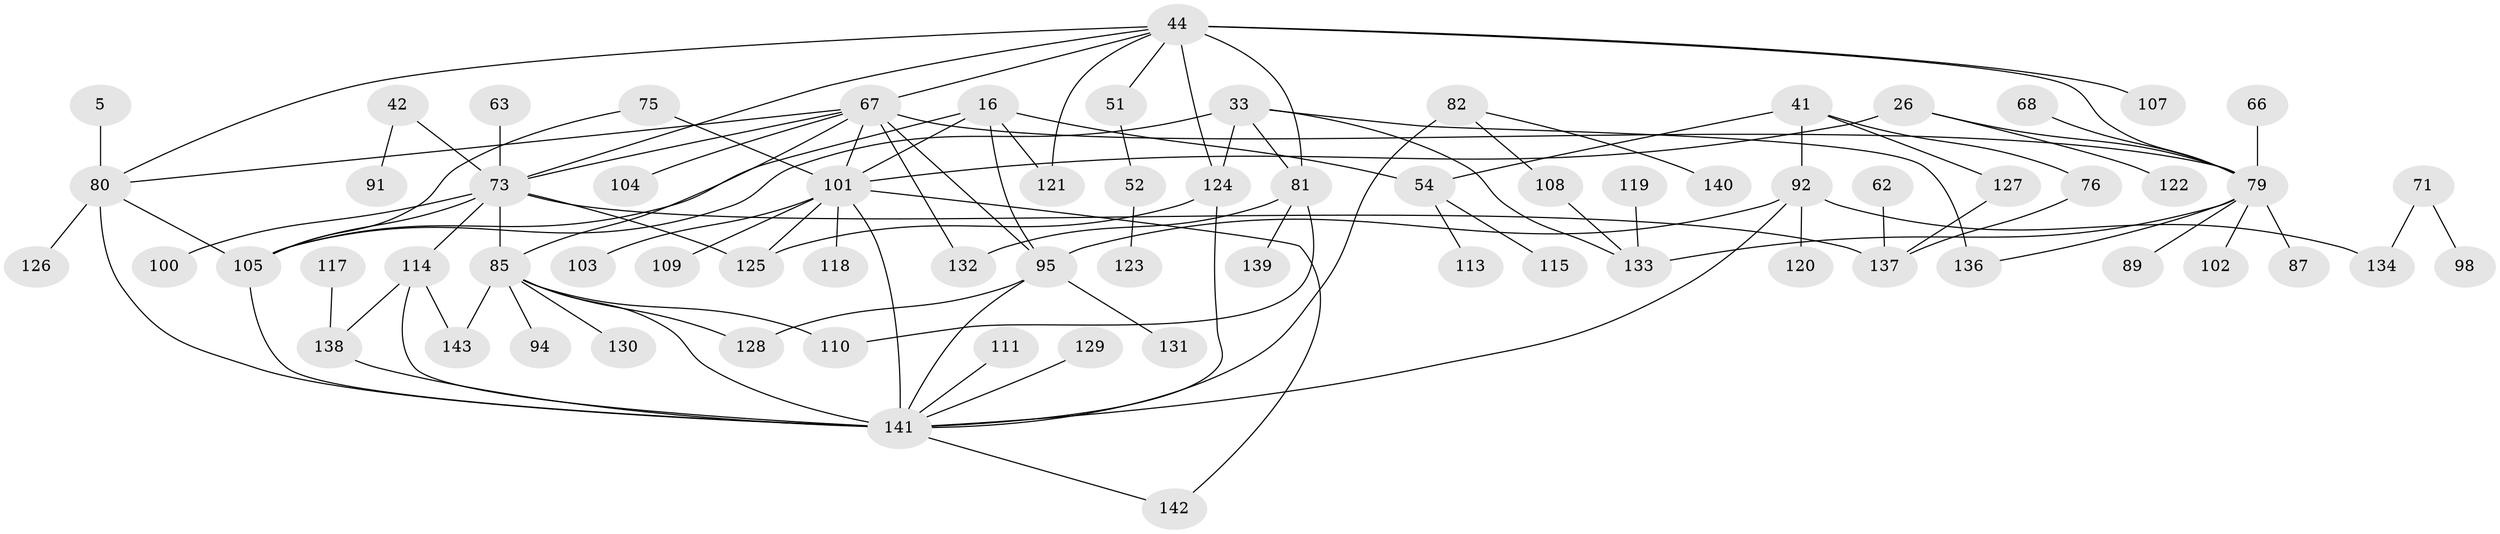 // original degree distribution, {5: 0.11188811188811189, 10: 0.006993006993006993, 9: 0.006993006993006993, 1: 0.2937062937062937, 6: 0.013986013986013986, 3: 0.23076923076923078, 4: 0.15384615384615385, 2: 0.18181818181818182}
// Generated by graph-tools (version 1.1) at 2025/42/03/09/25 04:42:43]
// undirected, 71 vertices, 103 edges
graph export_dot {
graph [start="1"]
  node [color=gray90,style=filled];
  5;
  16;
  26 [super="+24"];
  33 [super="+14"];
  41;
  42;
  44 [super="+22"];
  51;
  52;
  54;
  62;
  63;
  66;
  67 [super="+36+20+55"];
  68;
  71;
  73 [super="+37"];
  75;
  76;
  79 [super="+60+4"];
  80 [super="+2"];
  81 [super="+47+34+61"];
  82;
  85 [super="+77"];
  87;
  89;
  91;
  92 [super="+25"];
  94;
  95 [super="+19"];
  98;
  100;
  101 [super="+53+70+83+88"];
  102;
  103;
  104;
  105 [super="+18+45+78"];
  107;
  108;
  109;
  110;
  111;
  113;
  114 [super="+69"];
  115;
  117;
  118;
  119;
  120;
  121 [super="+90"];
  122;
  123;
  124 [super="+31+93+96"];
  125;
  126;
  127;
  128 [super="+99"];
  129;
  130;
  131;
  132;
  133 [super="+9+13+106"];
  134 [super="+48"];
  136;
  137 [super="+38+32+35"];
  138 [super="+116"];
  139;
  140;
  141 [super="+97+135+74"];
  142;
  143;
  5 -- 80;
  16 -- 54;
  16 -- 105;
  16 -- 95;
  16 -- 101;
  16 -- 121;
  26 -- 122;
  26 -- 79 [weight=2];
  26 -- 101 [weight=3];
  33 -- 136 [weight=2];
  33 -- 133;
  33 -- 81;
  33 -- 105;
  33 -- 124;
  41 -- 92 [weight=2];
  41 -- 127;
  41 -- 76;
  41 -- 54;
  42 -- 91;
  42 -- 73;
  44 -- 107;
  44 -- 80 [weight=2];
  44 -- 51;
  44 -- 124;
  44 -- 81 [weight=3];
  44 -- 73;
  44 -- 79 [weight=2];
  44 -- 121;
  44 -- 67;
  51 -- 52;
  52 -- 123;
  54 -- 113;
  54 -- 115;
  62 -- 137;
  63 -- 73;
  66 -- 79;
  67 -- 104;
  67 -- 85;
  67 -- 101 [weight=2];
  67 -- 80;
  67 -- 73;
  67 -- 95 [weight=3];
  67 -- 79;
  67 -- 132;
  68 -- 79;
  71 -- 98;
  71 -- 134;
  73 -- 125;
  73 -- 100;
  73 -- 137;
  73 -- 105 [weight=2];
  73 -- 114;
  73 -- 85 [weight=2];
  75 -- 105;
  75 -- 101;
  76 -- 137;
  79 -- 133;
  79 -- 102;
  79 -- 136;
  79 -- 87;
  79 -- 89;
  80 -- 126;
  80 -- 105;
  80 -- 141 [weight=4];
  81 -- 132;
  81 -- 139;
  81 -- 110;
  82 -- 140;
  82 -- 108;
  82 -- 141 [weight=2];
  85 -- 143;
  85 -- 141 [weight=2];
  85 -- 128;
  85 -- 130;
  85 -- 94;
  85 -- 110;
  92 -- 120;
  92 -- 95;
  92 -- 134;
  92 -- 141;
  95 -- 131;
  95 -- 128;
  95 -- 141 [weight=2];
  101 -- 142;
  101 -- 125;
  101 -- 103;
  101 -- 118;
  101 -- 141 [weight=2];
  101 -- 109;
  105 -- 141;
  108 -- 133;
  111 -- 141;
  114 -- 138;
  114 -- 143;
  114 -- 141;
  117 -- 138;
  119 -- 133;
  124 -- 125;
  124 -- 141;
  127 -- 137;
  129 -- 141;
  138 -- 141;
  141 -- 142;
}
